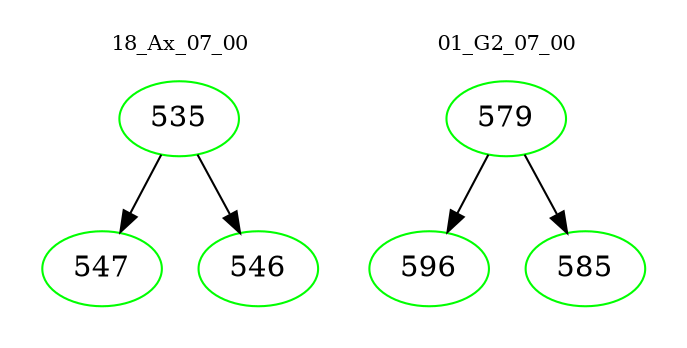 digraph{
subgraph cluster_0 {
color = white
label = "18_Ax_07_00";
fontsize=10;
T0_535 [label="535", color="green"]
T0_535 -> T0_547 [color="black"]
T0_547 [label="547", color="green"]
T0_535 -> T0_546 [color="black"]
T0_546 [label="546", color="green"]
}
subgraph cluster_1 {
color = white
label = "01_G2_07_00";
fontsize=10;
T1_579 [label="579", color="green"]
T1_579 -> T1_596 [color="black"]
T1_596 [label="596", color="green"]
T1_579 -> T1_585 [color="black"]
T1_585 [label="585", color="green"]
}
}
